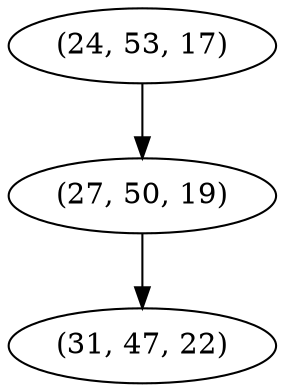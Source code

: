 digraph tree {
    "(24, 53, 17)";
    "(27, 50, 19)";
    "(31, 47, 22)";
    "(24, 53, 17)" -> "(27, 50, 19)";
    "(27, 50, 19)" -> "(31, 47, 22)";
}
